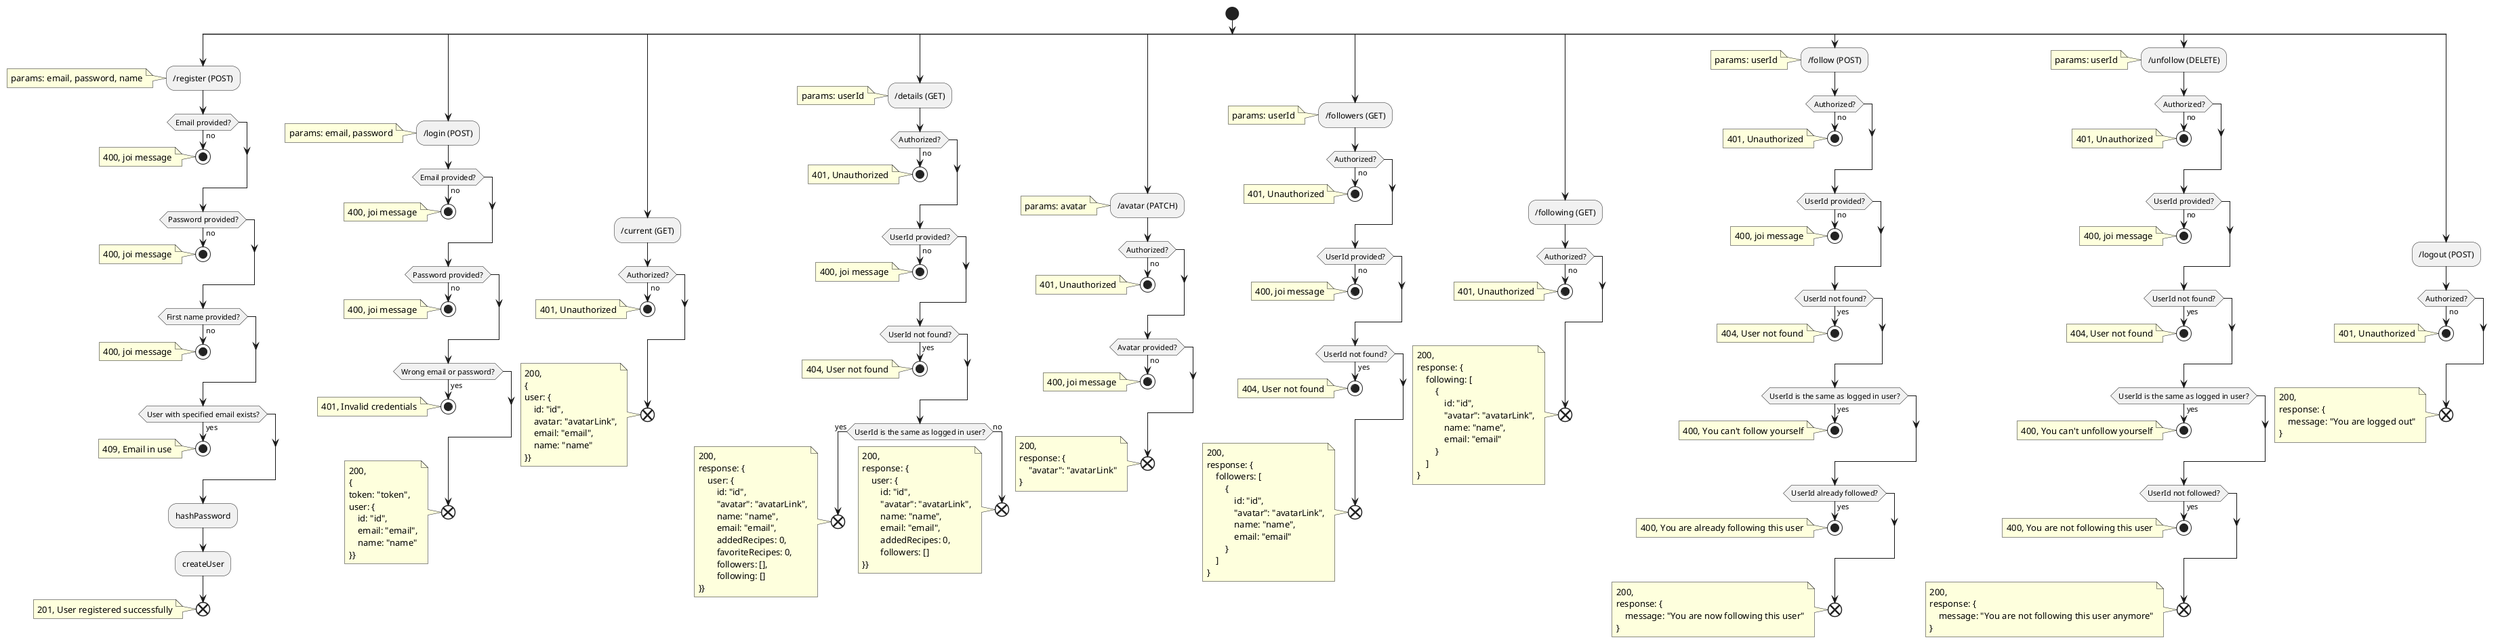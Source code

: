 @startuml users

!procedure $stop_if($param, $condition, $error, $message)
    if($param?) then ($condition)
        stop
        note left
            $error, $message
        end note
    endif
!endprocedure

!procedure $stop_if_unauthorized()
    $stop_if("Authorized", "no", "401", "Unauthorized")
!endprocedure
start

split
:/register (POST);
note left
    params: email, password, name
end note
$stop_if("Email provided", "no", "400", "joi message")
$stop_if("Password provided", "no", "400", "joi message")
$stop_if("First name provided", "no", "400", "joi message")
$stop_if("User with specified email exists", "yes", "409", "Email in use")
:hashPassword;
:createUser;

end
note left
    201, User registered successfully
end note

split again
:/login (POST);
note left
    params: email, password
end note
$stop_if("Email provided", "no", "400", "joi message")
$stop_if("Password provided", "no", "400", "joi message")
$stop_if("Wrong email or password", "yes", "401", "Invalid credentials")

end
note left
    200,
    {
    token: "token",
    user: {
        id: "id",
        email: "email",
        name: "name"
    }}
end note

split again
:/current (GET);
$stop_if_unauthorized()
end
note left
    200,
    {
    user: {
        id: "id",
        avatar: "avatarLink",
        email: "email",
        name: "name"
    }}
end note

split again
:/details (GET);
note left
    params: userId
end note
$stop_if_unauthorized()
$stop_if("UserId provided", "no", "400", "joi message")
$stop_if("UserId not found", "yes", "404", "User not found")
if(UserId is the same as logged in user?) then (yes)
    end
    note left
        200,
        response: {
            user: {
                id: "id",
                "avatar": "avatarLink",
                name: "name",
                email: "email",
                addedRecipes: 0,
                favoriteRecipes: 0,
                followers: [],
                following: []
        }}
    end note
else (no)
    end
    note left
        200,
        response: {
            user: {
                id: "id",
                "avatar": "avatarLink",
                name: "name",
                email: "email",
                addedRecipes: 0,
                followers: []
        }}
    end note
endif

split again
:/avatar (PATCH);
note left
    params: avatar
end note
$stop_if_unauthorized()
$stop_if("Avatar provided", "no", "400", "joi message")
end
note left
    200,
    response: {
        "avatar": "avatarLink"
    }
end note

split again
:/followers (GET);
note left
    params: userId
end note
$stop_if_unauthorized()
$stop_if("UserId provided", "no", "400", "joi message")
$stop_if("UserId not found", "yes", "404", "User not found")
end
note left
    200,
    response: {
        followers: [
            {
                id: "id",
                "avatar": "avatarLink",
                name: "name",
                email: "email"
            }
        ]
    }
end note

split again
:/following (GET);
$stop_if_unauthorized()
end
note left
    200,
    response: {
        following: [
            {
                id: "id",
                "avatar": "avatarLink",
                name: "name",
                email: "email"
            }
        ]
    }
end note

split again
:/follow (POST);
note left
    params: userId
end note
$stop_if_unauthorized()
$stop_if("UserId provided", "no", "400", "joi message")
$stop_if("UserId not found", "yes", "404", "User not found")
$stop_if("UserId is the same as logged in user", "yes", "400", "You can't follow yourself")
$stop_if("UserId already followed", "yes", "400", "You are already following this user")

end
note left
    200,
    response: {
        message: "You are now following this user"
    }
end note

split again
:/unfollow (DELETE);
note left
    params: userId
end note
$stop_if_unauthorized()
$stop_if("UserId provided", "no", "400", "joi message")
$stop_if("UserId not found", "yes", "404", "User not found")
$stop_if("UserId is the same as logged in user", "yes", "400", "You can't unfollow yourself")
$stop_if("UserId not followed", "yes", "400", "You are not following this user")

end
note left
    200,
    response: {
        message: "You are not following this user anymore"
    }
end note

split again
:/logout (POST);
$stop_if_unauthorized()
end
note left
    200,
    response: {
        message: "You are logged out"
    }
end note

@enduml
